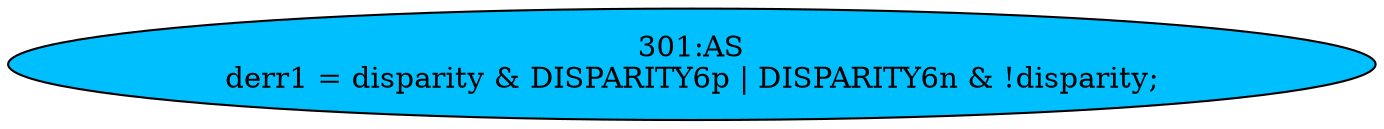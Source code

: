 strict digraph "" {
	node [label="\N"];
	"301:AS"	 [ast="<pyverilog.vparser.ast.Assign object at 0x7f14ceedeb50>",
		def_var="['derr1']",
		fillcolor=deepskyblue,
		label="301:AS
derr1 = disparity & DISPARITY6p | DISPARITY6n & !disparity;",
		statements="[]",
		style=filled,
		typ=Assign,
		use_var="['disparity', 'DISPARITY6p', 'DISPARITY6n', 'disparity']"];
}
